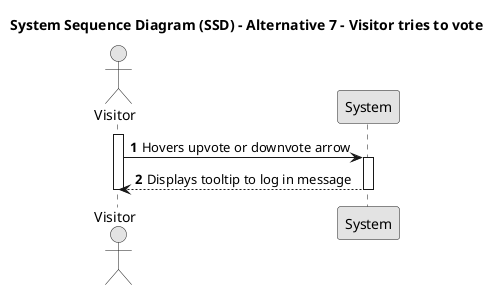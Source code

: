 @startuml SSD7

skinparam monochrome true
skinparam packageStyle rectangle
skinparam shadowing false

title System Sequence Diagram (SSD) - Alternative 7 - Visitor tries to vote

autonumber

actor "Visitor" as Visitor
participant "System" as System

activate Visitor

    Visitor -> System: Hovers upvote or downvote arrow
    activate System

        System --> Visitor: Displays tooltip to log in message
        deactivate System

deactivate Visitor

@enduml